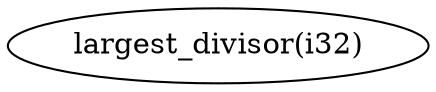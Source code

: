 digraph CallGraph {
    // Nodes
    "largest_divisor(i32)" [label="largest_divisor(i32)"];

    // Edges
    // No calls to other functions are present in the provided IR code, so there are no edges.
}

